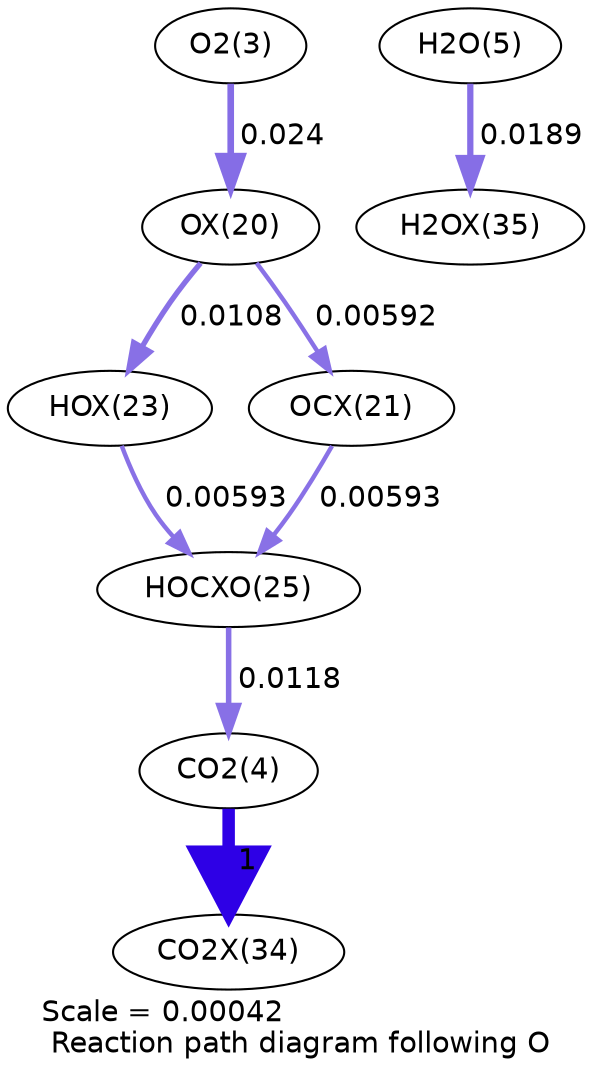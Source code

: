 digraph reaction_paths {
center=1;
s5 -> s30[fontname="Helvetica", penwidth=3.19, arrowsize=1.59, color="0.7, 0.524, 0.9"
, label=" 0.024"];
s30 -> s33[fontname="Helvetica", penwidth=2.58, arrowsize=1.29, color="0.7, 0.511, 0.9"
, label=" 0.0108"];
s30 -> s31[fontname="Helvetica", penwidth=2.13, arrowsize=1.06, color="0.7, 0.506, 0.9"
, label=" 0.00592"];
s33 -> s35[fontname="Helvetica", penwidth=2.13, arrowsize=1.06, color="0.7, 0.506, 0.9"
, label=" 0.00593"];
s7 -> s40[fontname="Helvetica", penwidth=3, arrowsize=1.5, color="0.7, 0.519, 0.9"
, label=" 0.0189"];
s31 -> s35[fontname="Helvetica", penwidth=2.13, arrowsize=1.06, color="0.7, 0.506, 0.9"
, label=" 0.00593"];
s35 -> s6[fontname="Helvetica", penwidth=2.65, arrowsize=1.32, color="0.7, 0.512, 0.9"
, label=" 0.0118"];
s6 -> s39[fontname="Helvetica", penwidth=6, arrowsize=3, color="0.7, 1.5, 0.9"
, label=" 1"];
s5 [ fontname="Helvetica", label="O2(3)"];
s6 [ fontname="Helvetica", label="CO2(4)"];
s7 [ fontname="Helvetica", label="H2O(5)"];
s30 [ fontname="Helvetica", label="OX(20)"];
s31 [ fontname="Helvetica", label="OCX(21)"];
s33 [ fontname="Helvetica", label="HOX(23)"];
s35 [ fontname="Helvetica", label="HOCXO(25)"];
s39 [ fontname="Helvetica", label="CO2X(34)"];
s40 [ fontname="Helvetica", label="H2OX(35)"];
 label = "Scale = 0.00042\l Reaction path diagram following O";
 fontname = "Helvetica";
}
